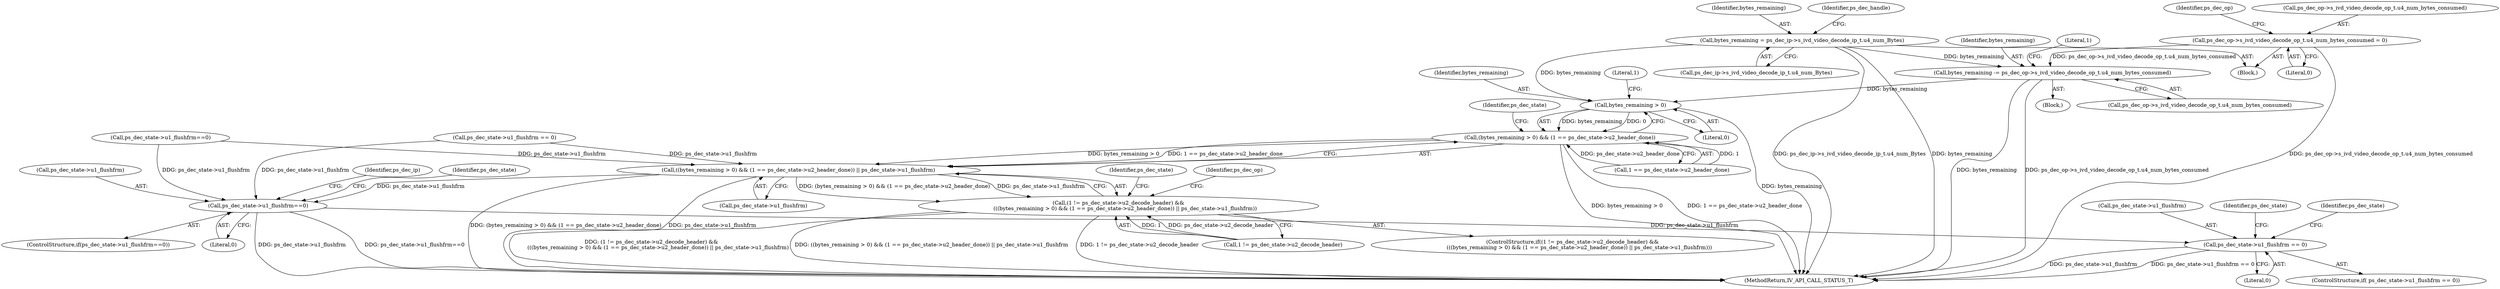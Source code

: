 digraph "0_Android_a86eb798d077b9b25c8f8c77e3c02c2f287c1ce7@API" {
"1000335" [label="(Call,bytes_remaining -= ps_dec_op->s_ivd_video_decode_op_t.u4_num_bytes_consumed)"];
"1000249" [label="(Call,ps_dec_op->s_ivd_video_decode_op_t.u4_num_bytes_consumed = 0)"];
"1000146" [label="(Call,bytes_remaining = ps_dec_ip->s_ivd_video_decode_ip_t.u4_num_Bytes)"];
"1000351" [label="(Call,bytes_remaining > 0)"];
"1000350" [label="(Call,(bytes_remaining > 0) && (1 == ps_dec_state->u2_header_done))"];
"1000349" [label="(Call,((bytes_remaining > 0) && (1 == ps_dec_state->u2_header_done)) || ps_dec_state->u1_flushfrm)"];
"1000343" [label="(Call,(1 != ps_dec_state->u2_decode_header) &&\n        (((bytes_remaining > 0) && (1 == ps_dec_state->u2_header_done)) || ps_dec_state->u1_flushfrm))"];
"1001105" [label="(Call,ps_dec_state->u1_flushfrm==0)"];
"1001414" [label="(Call,ps_dec_state->u1_flushfrm == 0)"];
"1000345" [label="(Literal,1)"];
"1001106" [label="(Call,ps_dec_state->u1_flushfrm)"];
"1001415" [label="(Call,ps_dec_state->u1_flushfrm)"];
"1000349" [label="(Call,((bytes_remaining > 0) && (1 == ps_dec_state->u2_header_done)) || ps_dec_state->u1_flushfrm)"];
"1000342" [label="(ControlStructure,if((1 != ps_dec_state->u2_decode_header) &&\n        (((bytes_remaining > 0) && (1 == ps_dec_state->u2_header_done)) || ps_dec_state->u1_flushfrm)))"];
"1000330" [label="(Block,)"];
"1000354" [label="(Call,1 == ps_dec_state->u2_header_done)"];
"1000343" [label="(Call,(1 != ps_dec_state->u2_decode_header) &&\n        (((bytes_remaining > 0) && (1 == ps_dec_state->u2_header_done)) || ps_dec_state->u1_flushfrm))"];
"1000360" [label="(Identifier,ps_dec_state)"];
"1001105" [label="(Call,ps_dec_state->u1_flushfrm==0)"];
"1000148" [label="(Call,ps_dec_ip->s_ivd_video_decode_ip_t.u4_num_Bytes)"];
"1000147" [label="(Identifier,bytes_remaining)"];
"1001418" [label="(Literal,0)"];
"1000255" [label="(Literal,0)"];
"1000352" [label="(Identifier,bytes_remaining)"];
"1000336" [label="(Identifier,bytes_remaining)"];
"1000335" [label="(Call,bytes_remaining -= ps_dec_op->s_ivd_video_decode_op_t.u4_num_bytes_consumed)"];
"1000359" [label="(Call,ps_dec_state->u1_flushfrm)"];
"1000146" [label="(Call,bytes_remaining = ps_dec_ip->s_ivd_video_decode_ip_t.u4_num_Bytes)"];
"1000365" [label="(Identifier,ps_dec_state)"];
"1000351" [label="(Call,bytes_remaining > 0)"];
"1000325" [label="(Call,ps_dec_state->u1_flushfrm == 0)"];
"1001109" [label="(Literal,0)"];
"1000259" [label="(Identifier,ps_dec_op)"];
"1001413" [label="(ControlStructure,if( ps_dec_state->u1_flushfrm == 0))"];
"1001669" [label="(Identifier,ps_dec_op)"];
"1000353" [label="(Literal,0)"];
"1001104" [label="(ControlStructure,if(ps_dec_state->u1_flushfrm==0))"];
"1000355" [label="(Literal,1)"];
"1001414" [label="(Call,ps_dec_state->u1_flushfrm == 0)"];
"1000337" [label="(Call,ps_dec_op->s_ivd_video_decode_op_t.u4_num_bytes_consumed)"];
"1000249" [label="(Call,ps_dec_op->s_ivd_video_decode_op_t.u4_num_bytes_consumed = 0)"];
"1000344" [label="(Call,1 != ps_dec_state->u2_decode_header)"];
"1000154" [label="(Identifier,ps_dec_handle)"];
"1000108" [label="(Block,)"];
"1000250" [label="(Call,ps_dec_op->s_ivd_video_decode_op_t.u4_num_bytes_consumed)"];
"1001538" [label="(Identifier,ps_dec_state)"];
"1000350" [label="(Call,(bytes_remaining > 0) && (1 == ps_dec_state->u2_header_done))"];
"1000272" [label="(Call,ps_dec_state->u1_flushfrm==0)"];
"1001422" [label="(Identifier,ps_dec_state)"];
"1001695" [label="(MethodReturn,IV_API_CALL_STATUS_T)"];
"1001114" [label="(Identifier,ps_dec_ip)"];
"1001542" [label="(Identifier,ps_dec_state)"];
"1000335" -> "1000330"  [label="AST: "];
"1000335" -> "1000337"  [label="CFG: "];
"1000336" -> "1000335"  [label="AST: "];
"1000337" -> "1000335"  [label="AST: "];
"1000345" -> "1000335"  [label="CFG: "];
"1000335" -> "1001695"  [label="DDG: bytes_remaining"];
"1000335" -> "1001695"  [label="DDG: ps_dec_op->s_ivd_video_decode_op_t.u4_num_bytes_consumed"];
"1000249" -> "1000335"  [label="DDG: ps_dec_op->s_ivd_video_decode_op_t.u4_num_bytes_consumed"];
"1000146" -> "1000335"  [label="DDG: bytes_remaining"];
"1000335" -> "1000351"  [label="DDG: bytes_remaining"];
"1000249" -> "1000108"  [label="AST: "];
"1000249" -> "1000255"  [label="CFG: "];
"1000250" -> "1000249"  [label="AST: "];
"1000255" -> "1000249"  [label="AST: "];
"1000259" -> "1000249"  [label="CFG: "];
"1000249" -> "1001695"  [label="DDG: ps_dec_op->s_ivd_video_decode_op_t.u4_num_bytes_consumed"];
"1000146" -> "1000108"  [label="AST: "];
"1000146" -> "1000148"  [label="CFG: "];
"1000147" -> "1000146"  [label="AST: "];
"1000148" -> "1000146"  [label="AST: "];
"1000154" -> "1000146"  [label="CFG: "];
"1000146" -> "1001695"  [label="DDG: ps_dec_ip->s_ivd_video_decode_ip_t.u4_num_Bytes"];
"1000146" -> "1001695"  [label="DDG: bytes_remaining"];
"1000146" -> "1000351"  [label="DDG: bytes_remaining"];
"1000351" -> "1000350"  [label="AST: "];
"1000351" -> "1000353"  [label="CFG: "];
"1000352" -> "1000351"  [label="AST: "];
"1000353" -> "1000351"  [label="AST: "];
"1000355" -> "1000351"  [label="CFG: "];
"1000350" -> "1000351"  [label="CFG: "];
"1000351" -> "1001695"  [label="DDG: bytes_remaining"];
"1000351" -> "1000350"  [label="DDG: bytes_remaining"];
"1000351" -> "1000350"  [label="DDG: 0"];
"1000350" -> "1000349"  [label="AST: "];
"1000350" -> "1000354"  [label="CFG: "];
"1000354" -> "1000350"  [label="AST: "];
"1000360" -> "1000350"  [label="CFG: "];
"1000349" -> "1000350"  [label="CFG: "];
"1000350" -> "1001695"  [label="DDG: bytes_remaining > 0"];
"1000350" -> "1001695"  [label="DDG: 1 == ps_dec_state->u2_header_done"];
"1000350" -> "1000349"  [label="DDG: bytes_remaining > 0"];
"1000350" -> "1000349"  [label="DDG: 1 == ps_dec_state->u2_header_done"];
"1000354" -> "1000350"  [label="DDG: 1"];
"1000354" -> "1000350"  [label="DDG: ps_dec_state->u2_header_done"];
"1000349" -> "1000343"  [label="AST: "];
"1000349" -> "1000359"  [label="CFG: "];
"1000359" -> "1000349"  [label="AST: "];
"1000343" -> "1000349"  [label="CFG: "];
"1000349" -> "1001695"  [label="DDG: (bytes_remaining > 0) && (1 == ps_dec_state->u2_header_done)"];
"1000349" -> "1001695"  [label="DDG: ps_dec_state->u1_flushfrm"];
"1000349" -> "1000343"  [label="DDG: (bytes_remaining > 0) && (1 == ps_dec_state->u2_header_done)"];
"1000349" -> "1000343"  [label="DDG: ps_dec_state->u1_flushfrm"];
"1000325" -> "1000349"  [label="DDG: ps_dec_state->u1_flushfrm"];
"1000272" -> "1000349"  [label="DDG: ps_dec_state->u1_flushfrm"];
"1000349" -> "1001105"  [label="DDG: ps_dec_state->u1_flushfrm"];
"1000343" -> "1000342"  [label="AST: "];
"1000343" -> "1000344"  [label="CFG: "];
"1000344" -> "1000343"  [label="AST: "];
"1000365" -> "1000343"  [label="CFG: "];
"1001669" -> "1000343"  [label="CFG: "];
"1000343" -> "1001695"  [label="DDG: ((bytes_remaining > 0) && (1 == ps_dec_state->u2_header_done)) || ps_dec_state->u1_flushfrm"];
"1000343" -> "1001695"  [label="DDG: 1 != ps_dec_state->u2_decode_header"];
"1000343" -> "1001695"  [label="DDG: (1 != ps_dec_state->u2_decode_header) &&\n        (((bytes_remaining > 0) && (1 == ps_dec_state->u2_header_done)) || ps_dec_state->u1_flushfrm)"];
"1000344" -> "1000343"  [label="DDG: 1"];
"1000344" -> "1000343"  [label="DDG: ps_dec_state->u2_decode_header"];
"1001105" -> "1001104"  [label="AST: "];
"1001105" -> "1001109"  [label="CFG: "];
"1001106" -> "1001105"  [label="AST: "];
"1001109" -> "1001105"  [label="AST: "];
"1001114" -> "1001105"  [label="CFG: "];
"1001542" -> "1001105"  [label="CFG: "];
"1001105" -> "1001695"  [label="DDG: ps_dec_state->u1_flushfrm==0"];
"1001105" -> "1001695"  [label="DDG: ps_dec_state->u1_flushfrm"];
"1000325" -> "1001105"  [label="DDG: ps_dec_state->u1_flushfrm"];
"1000272" -> "1001105"  [label="DDG: ps_dec_state->u1_flushfrm"];
"1001105" -> "1001414"  [label="DDG: ps_dec_state->u1_flushfrm"];
"1001414" -> "1001413"  [label="AST: "];
"1001414" -> "1001418"  [label="CFG: "];
"1001415" -> "1001414"  [label="AST: "];
"1001418" -> "1001414"  [label="AST: "];
"1001422" -> "1001414"  [label="CFG: "];
"1001538" -> "1001414"  [label="CFG: "];
"1001414" -> "1001695"  [label="DDG: ps_dec_state->u1_flushfrm"];
"1001414" -> "1001695"  [label="DDG: ps_dec_state->u1_flushfrm == 0"];
}
